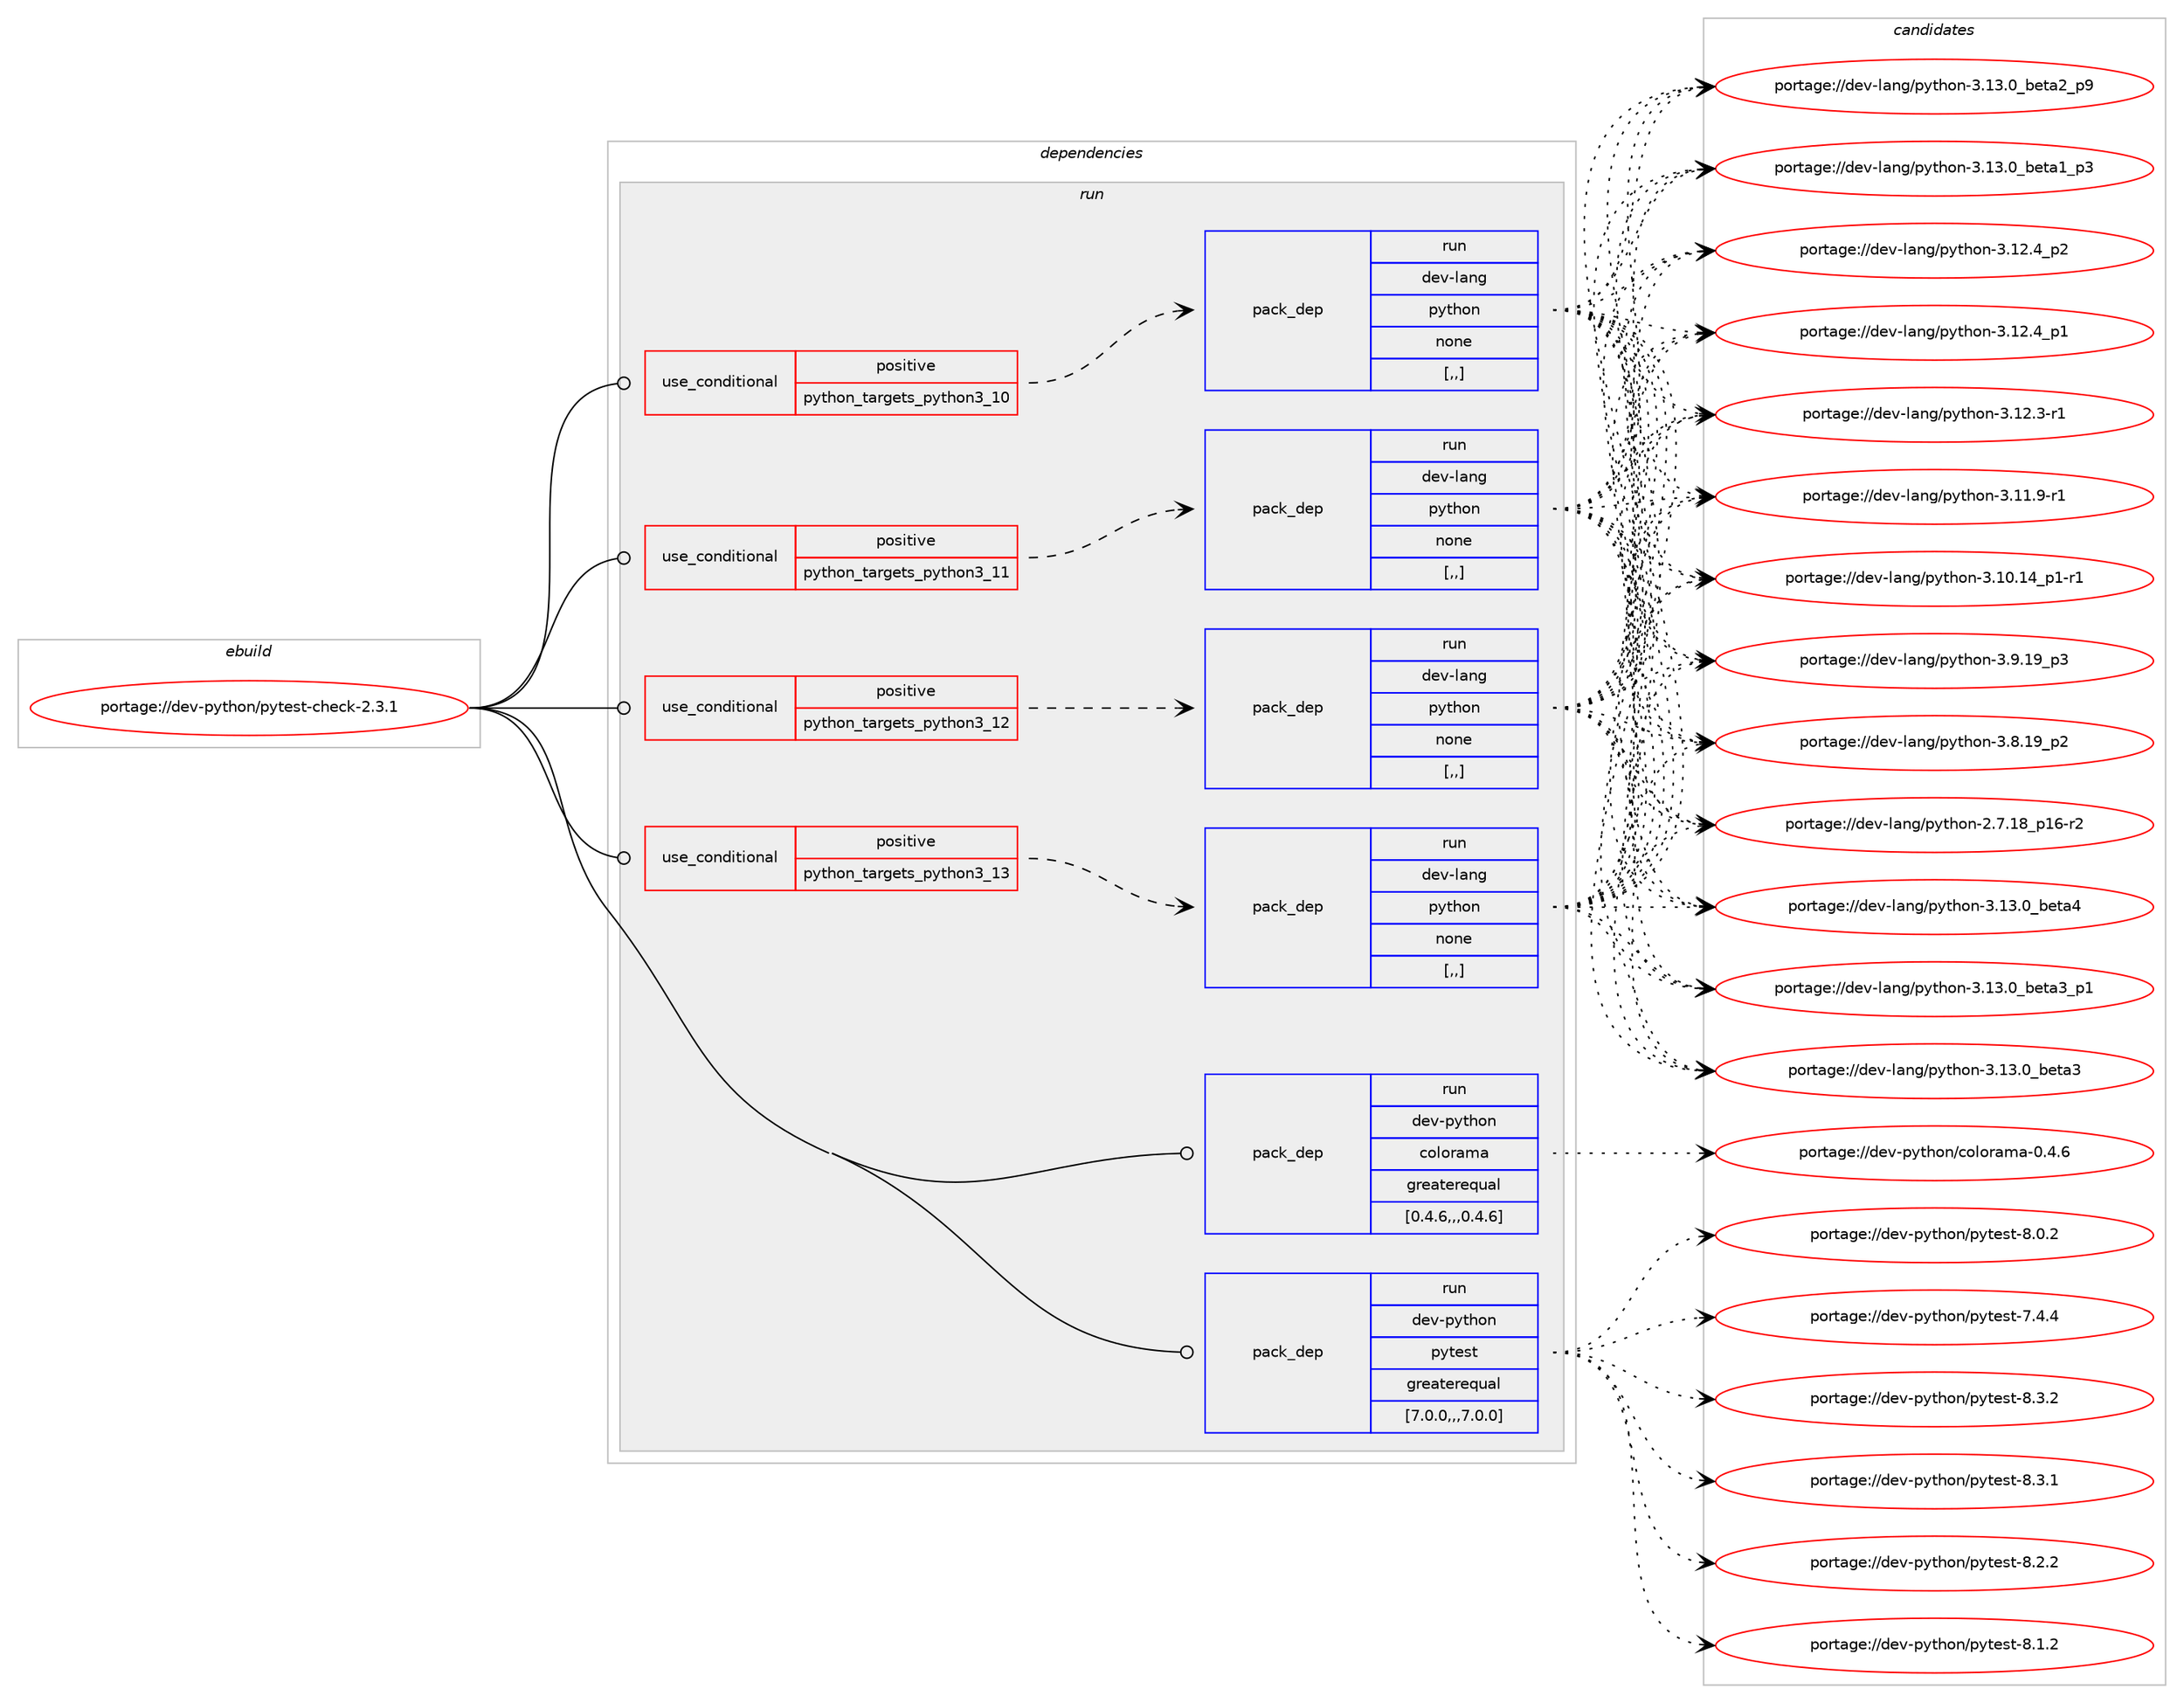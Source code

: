 digraph prolog {

# *************
# Graph options
# *************

newrank=true;
concentrate=true;
compound=true;
graph [rankdir=LR,fontname=Helvetica,fontsize=10,ranksep=1.5];#, ranksep=2.5, nodesep=0.2];
edge  [arrowhead=vee];
node  [fontname=Helvetica,fontsize=10];

# **********
# The ebuild
# **********

subgraph cluster_leftcol {
color=gray;
label=<<i>ebuild</i>>;
id [label="portage://dev-python/pytest-check-2.3.1", color=red, width=4, href="../dev-python/pytest-check-2.3.1.svg"];
}

# ****************
# The dependencies
# ****************

subgraph cluster_midcol {
color=gray;
label=<<i>dependencies</i>>;
subgraph cluster_compile {
fillcolor="#eeeeee";
style=filled;
label=<<i>compile</i>>;
}
subgraph cluster_compileandrun {
fillcolor="#eeeeee";
style=filled;
label=<<i>compile and run</i>>;
}
subgraph cluster_run {
fillcolor="#eeeeee";
style=filled;
label=<<i>run</i>>;
subgraph cond37879 {
dependency159081 [label=<<TABLE BORDER="0" CELLBORDER="1" CELLSPACING="0" CELLPADDING="4"><TR><TD ROWSPAN="3" CELLPADDING="10">use_conditional</TD></TR><TR><TD>positive</TD></TR><TR><TD>python_targets_python3_10</TD></TR></TABLE>>, shape=none, color=red];
subgraph pack119933 {
dependency159082 [label=<<TABLE BORDER="0" CELLBORDER="1" CELLSPACING="0" CELLPADDING="4" WIDTH="220"><TR><TD ROWSPAN="6" CELLPADDING="30">pack_dep</TD></TR><TR><TD WIDTH="110">run</TD></TR><TR><TD>dev-lang</TD></TR><TR><TD>python</TD></TR><TR><TD>none</TD></TR><TR><TD>[,,]</TD></TR></TABLE>>, shape=none, color=blue];
}
dependency159081:e -> dependency159082:w [weight=20,style="dashed",arrowhead="vee"];
}
id:e -> dependency159081:w [weight=20,style="solid",arrowhead="odot"];
subgraph cond37880 {
dependency159083 [label=<<TABLE BORDER="0" CELLBORDER="1" CELLSPACING="0" CELLPADDING="4"><TR><TD ROWSPAN="3" CELLPADDING="10">use_conditional</TD></TR><TR><TD>positive</TD></TR><TR><TD>python_targets_python3_11</TD></TR></TABLE>>, shape=none, color=red];
subgraph pack119934 {
dependency159084 [label=<<TABLE BORDER="0" CELLBORDER="1" CELLSPACING="0" CELLPADDING="4" WIDTH="220"><TR><TD ROWSPAN="6" CELLPADDING="30">pack_dep</TD></TR><TR><TD WIDTH="110">run</TD></TR><TR><TD>dev-lang</TD></TR><TR><TD>python</TD></TR><TR><TD>none</TD></TR><TR><TD>[,,]</TD></TR></TABLE>>, shape=none, color=blue];
}
dependency159083:e -> dependency159084:w [weight=20,style="dashed",arrowhead="vee"];
}
id:e -> dependency159083:w [weight=20,style="solid",arrowhead="odot"];
subgraph cond37881 {
dependency159085 [label=<<TABLE BORDER="0" CELLBORDER="1" CELLSPACING="0" CELLPADDING="4"><TR><TD ROWSPAN="3" CELLPADDING="10">use_conditional</TD></TR><TR><TD>positive</TD></TR><TR><TD>python_targets_python3_12</TD></TR></TABLE>>, shape=none, color=red];
subgraph pack119935 {
dependency159086 [label=<<TABLE BORDER="0" CELLBORDER="1" CELLSPACING="0" CELLPADDING="4" WIDTH="220"><TR><TD ROWSPAN="6" CELLPADDING="30">pack_dep</TD></TR><TR><TD WIDTH="110">run</TD></TR><TR><TD>dev-lang</TD></TR><TR><TD>python</TD></TR><TR><TD>none</TD></TR><TR><TD>[,,]</TD></TR></TABLE>>, shape=none, color=blue];
}
dependency159085:e -> dependency159086:w [weight=20,style="dashed",arrowhead="vee"];
}
id:e -> dependency159085:w [weight=20,style="solid",arrowhead="odot"];
subgraph cond37882 {
dependency159087 [label=<<TABLE BORDER="0" CELLBORDER="1" CELLSPACING="0" CELLPADDING="4"><TR><TD ROWSPAN="3" CELLPADDING="10">use_conditional</TD></TR><TR><TD>positive</TD></TR><TR><TD>python_targets_python3_13</TD></TR></TABLE>>, shape=none, color=red];
subgraph pack119936 {
dependency159088 [label=<<TABLE BORDER="0" CELLBORDER="1" CELLSPACING="0" CELLPADDING="4" WIDTH="220"><TR><TD ROWSPAN="6" CELLPADDING="30">pack_dep</TD></TR><TR><TD WIDTH="110">run</TD></TR><TR><TD>dev-lang</TD></TR><TR><TD>python</TD></TR><TR><TD>none</TD></TR><TR><TD>[,,]</TD></TR></TABLE>>, shape=none, color=blue];
}
dependency159087:e -> dependency159088:w [weight=20,style="dashed",arrowhead="vee"];
}
id:e -> dependency159087:w [weight=20,style="solid",arrowhead="odot"];
subgraph pack119937 {
dependency159089 [label=<<TABLE BORDER="0" CELLBORDER="1" CELLSPACING="0" CELLPADDING="4" WIDTH="220"><TR><TD ROWSPAN="6" CELLPADDING="30">pack_dep</TD></TR><TR><TD WIDTH="110">run</TD></TR><TR><TD>dev-python</TD></TR><TR><TD>colorama</TD></TR><TR><TD>greaterequal</TD></TR><TR><TD>[0.4.6,,,0.4.6]</TD></TR></TABLE>>, shape=none, color=blue];
}
id:e -> dependency159089:w [weight=20,style="solid",arrowhead="odot"];
subgraph pack119938 {
dependency159090 [label=<<TABLE BORDER="0" CELLBORDER="1" CELLSPACING="0" CELLPADDING="4" WIDTH="220"><TR><TD ROWSPAN="6" CELLPADDING="30">pack_dep</TD></TR><TR><TD WIDTH="110">run</TD></TR><TR><TD>dev-python</TD></TR><TR><TD>pytest</TD></TR><TR><TD>greaterequal</TD></TR><TR><TD>[7.0.0,,,7.0.0]</TD></TR></TABLE>>, shape=none, color=blue];
}
id:e -> dependency159090:w [weight=20,style="solid",arrowhead="odot"];
}
}

# **************
# The candidates
# **************

subgraph cluster_choices {
rank=same;
color=gray;
label=<<i>candidates</i>>;

subgraph choice119933 {
color=black;
nodesep=1;
choice1001011184510897110103471121211161041111104551464951464895981011169752 [label="portage://dev-lang/python-3.13.0_beta4", color=red, width=4,href="../dev-lang/python-3.13.0_beta4.svg"];
choice10010111845108971101034711212111610411111045514649514648959810111697519511249 [label="portage://dev-lang/python-3.13.0_beta3_p1", color=red, width=4,href="../dev-lang/python-3.13.0_beta3_p1.svg"];
choice1001011184510897110103471121211161041111104551464951464895981011169751 [label="portage://dev-lang/python-3.13.0_beta3", color=red, width=4,href="../dev-lang/python-3.13.0_beta3.svg"];
choice10010111845108971101034711212111610411111045514649514648959810111697509511257 [label="portage://dev-lang/python-3.13.0_beta2_p9", color=red, width=4,href="../dev-lang/python-3.13.0_beta2_p9.svg"];
choice10010111845108971101034711212111610411111045514649514648959810111697499511251 [label="portage://dev-lang/python-3.13.0_beta1_p3", color=red, width=4,href="../dev-lang/python-3.13.0_beta1_p3.svg"];
choice100101118451089711010347112121116104111110455146495046529511250 [label="portage://dev-lang/python-3.12.4_p2", color=red, width=4,href="../dev-lang/python-3.12.4_p2.svg"];
choice100101118451089711010347112121116104111110455146495046529511249 [label="portage://dev-lang/python-3.12.4_p1", color=red, width=4,href="../dev-lang/python-3.12.4_p1.svg"];
choice100101118451089711010347112121116104111110455146495046514511449 [label="portage://dev-lang/python-3.12.3-r1", color=red, width=4,href="../dev-lang/python-3.12.3-r1.svg"];
choice100101118451089711010347112121116104111110455146494946574511449 [label="portage://dev-lang/python-3.11.9-r1", color=red, width=4,href="../dev-lang/python-3.11.9-r1.svg"];
choice100101118451089711010347112121116104111110455146494846495295112494511449 [label="portage://dev-lang/python-3.10.14_p1-r1", color=red, width=4,href="../dev-lang/python-3.10.14_p1-r1.svg"];
choice100101118451089711010347112121116104111110455146574649579511251 [label="portage://dev-lang/python-3.9.19_p3", color=red, width=4,href="../dev-lang/python-3.9.19_p3.svg"];
choice100101118451089711010347112121116104111110455146564649579511250 [label="portage://dev-lang/python-3.8.19_p2", color=red, width=4,href="../dev-lang/python-3.8.19_p2.svg"];
choice100101118451089711010347112121116104111110455046554649569511249544511450 [label="portage://dev-lang/python-2.7.18_p16-r2", color=red, width=4,href="../dev-lang/python-2.7.18_p16-r2.svg"];
dependency159082:e -> choice1001011184510897110103471121211161041111104551464951464895981011169752:w [style=dotted,weight="100"];
dependency159082:e -> choice10010111845108971101034711212111610411111045514649514648959810111697519511249:w [style=dotted,weight="100"];
dependency159082:e -> choice1001011184510897110103471121211161041111104551464951464895981011169751:w [style=dotted,weight="100"];
dependency159082:e -> choice10010111845108971101034711212111610411111045514649514648959810111697509511257:w [style=dotted,weight="100"];
dependency159082:e -> choice10010111845108971101034711212111610411111045514649514648959810111697499511251:w [style=dotted,weight="100"];
dependency159082:e -> choice100101118451089711010347112121116104111110455146495046529511250:w [style=dotted,weight="100"];
dependency159082:e -> choice100101118451089711010347112121116104111110455146495046529511249:w [style=dotted,weight="100"];
dependency159082:e -> choice100101118451089711010347112121116104111110455146495046514511449:w [style=dotted,weight="100"];
dependency159082:e -> choice100101118451089711010347112121116104111110455146494946574511449:w [style=dotted,weight="100"];
dependency159082:e -> choice100101118451089711010347112121116104111110455146494846495295112494511449:w [style=dotted,weight="100"];
dependency159082:e -> choice100101118451089711010347112121116104111110455146574649579511251:w [style=dotted,weight="100"];
dependency159082:e -> choice100101118451089711010347112121116104111110455146564649579511250:w [style=dotted,weight="100"];
dependency159082:e -> choice100101118451089711010347112121116104111110455046554649569511249544511450:w [style=dotted,weight="100"];
}
subgraph choice119934 {
color=black;
nodesep=1;
choice1001011184510897110103471121211161041111104551464951464895981011169752 [label="portage://dev-lang/python-3.13.0_beta4", color=red, width=4,href="../dev-lang/python-3.13.0_beta4.svg"];
choice10010111845108971101034711212111610411111045514649514648959810111697519511249 [label="portage://dev-lang/python-3.13.0_beta3_p1", color=red, width=4,href="../dev-lang/python-3.13.0_beta3_p1.svg"];
choice1001011184510897110103471121211161041111104551464951464895981011169751 [label="portage://dev-lang/python-3.13.0_beta3", color=red, width=4,href="../dev-lang/python-3.13.0_beta3.svg"];
choice10010111845108971101034711212111610411111045514649514648959810111697509511257 [label="portage://dev-lang/python-3.13.0_beta2_p9", color=red, width=4,href="../dev-lang/python-3.13.0_beta2_p9.svg"];
choice10010111845108971101034711212111610411111045514649514648959810111697499511251 [label="portage://dev-lang/python-3.13.0_beta1_p3", color=red, width=4,href="../dev-lang/python-3.13.0_beta1_p3.svg"];
choice100101118451089711010347112121116104111110455146495046529511250 [label="portage://dev-lang/python-3.12.4_p2", color=red, width=4,href="../dev-lang/python-3.12.4_p2.svg"];
choice100101118451089711010347112121116104111110455146495046529511249 [label="portage://dev-lang/python-3.12.4_p1", color=red, width=4,href="../dev-lang/python-3.12.4_p1.svg"];
choice100101118451089711010347112121116104111110455146495046514511449 [label="portage://dev-lang/python-3.12.3-r1", color=red, width=4,href="../dev-lang/python-3.12.3-r1.svg"];
choice100101118451089711010347112121116104111110455146494946574511449 [label="portage://dev-lang/python-3.11.9-r1", color=red, width=4,href="../dev-lang/python-3.11.9-r1.svg"];
choice100101118451089711010347112121116104111110455146494846495295112494511449 [label="portage://dev-lang/python-3.10.14_p1-r1", color=red, width=4,href="../dev-lang/python-3.10.14_p1-r1.svg"];
choice100101118451089711010347112121116104111110455146574649579511251 [label="portage://dev-lang/python-3.9.19_p3", color=red, width=4,href="../dev-lang/python-3.9.19_p3.svg"];
choice100101118451089711010347112121116104111110455146564649579511250 [label="portage://dev-lang/python-3.8.19_p2", color=red, width=4,href="../dev-lang/python-3.8.19_p2.svg"];
choice100101118451089711010347112121116104111110455046554649569511249544511450 [label="portage://dev-lang/python-2.7.18_p16-r2", color=red, width=4,href="../dev-lang/python-2.7.18_p16-r2.svg"];
dependency159084:e -> choice1001011184510897110103471121211161041111104551464951464895981011169752:w [style=dotted,weight="100"];
dependency159084:e -> choice10010111845108971101034711212111610411111045514649514648959810111697519511249:w [style=dotted,weight="100"];
dependency159084:e -> choice1001011184510897110103471121211161041111104551464951464895981011169751:w [style=dotted,weight="100"];
dependency159084:e -> choice10010111845108971101034711212111610411111045514649514648959810111697509511257:w [style=dotted,weight="100"];
dependency159084:e -> choice10010111845108971101034711212111610411111045514649514648959810111697499511251:w [style=dotted,weight="100"];
dependency159084:e -> choice100101118451089711010347112121116104111110455146495046529511250:w [style=dotted,weight="100"];
dependency159084:e -> choice100101118451089711010347112121116104111110455146495046529511249:w [style=dotted,weight="100"];
dependency159084:e -> choice100101118451089711010347112121116104111110455146495046514511449:w [style=dotted,weight="100"];
dependency159084:e -> choice100101118451089711010347112121116104111110455146494946574511449:w [style=dotted,weight="100"];
dependency159084:e -> choice100101118451089711010347112121116104111110455146494846495295112494511449:w [style=dotted,weight="100"];
dependency159084:e -> choice100101118451089711010347112121116104111110455146574649579511251:w [style=dotted,weight="100"];
dependency159084:e -> choice100101118451089711010347112121116104111110455146564649579511250:w [style=dotted,weight="100"];
dependency159084:e -> choice100101118451089711010347112121116104111110455046554649569511249544511450:w [style=dotted,weight="100"];
}
subgraph choice119935 {
color=black;
nodesep=1;
choice1001011184510897110103471121211161041111104551464951464895981011169752 [label="portage://dev-lang/python-3.13.0_beta4", color=red, width=4,href="../dev-lang/python-3.13.0_beta4.svg"];
choice10010111845108971101034711212111610411111045514649514648959810111697519511249 [label="portage://dev-lang/python-3.13.0_beta3_p1", color=red, width=4,href="../dev-lang/python-3.13.0_beta3_p1.svg"];
choice1001011184510897110103471121211161041111104551464951464895981011169751 [label="portage://dev-lang/python-3.13.0_beta3", color=red, width=4,href="../dev-lang/python-3.13.0_beta3.svg"];
choice10010111845108971101034711212111610411111045514649514648959810111697509511257 [label="portage://dev-lang/python-3.13.0_beta2_p9", color=red, width=4,href="../dev-lang/python-3.13.0_beta2_p9.svg"];
choice10010111845108971101034711212111610411111045514649514648959810111697499511251 [label="portage://dev-lang/python-3.13.0_beta1_p3", color=red, width=4,href="../dev-lang/python-3.13.0_beta1_p3.svg"];
choice100101118451089711010347112121116104111110455146495046529511250 [label="portage://dev-lang/python-3.12.4_p2", color=red, width=4,href="../dev-lang/python-3.12.4_p2.svg"];
choice100101118451089711010347112121116104111110455146495046529511249 [label="portage://dev-lang/python-3.12.4_p1", color=red, width=4,href="../dev-lang/python-3.12.4_p1.svg"];
choice100101118451089711010347112121116104111110455146495046514511449 [label="portage://dev-lang/python-3.12.3-r1", color=red, width=4,href="../dev-lang/python-3.12.3-r1.svg"];
choice100101118451089711010347112121116104111110455146494946574511449 [label="portage://dev-lang/python-3.11.9-r1", color=red, width=4,href="../dev-lang/python-3.11.9-r1.svg"];
choice100101118451089711010347112121116104111110455146494846495295112494511449 [label="portage://dev-lang/python-3.10.14_p1-r1", color=red, width=4,href="../dev-lang/python-3.10.14_p1-r1.svg"];
choice100101118451089711010347112121116104111110455146574649579511251 [label="portage://dev-lang/python-3.9.19_p3", color=red, width=4,href="../dev-lang/python-3.9.19_p3.svg"];
choice100101118451089711010347112121116104111110455146564649579511250 [label="portage://dev-lang/python-3.8.19_p2", color=red, width=4,href="../dev-lang/python-3.8.19_p2.svg"];
choice100101118451089711010347112121116104111110455046554649569511249544511450 [label="portage://dev-lang/python-2.7.18_p16-r2", color=red, width=4,href="../dev-lang/python-2.7.18_p16-r2.svg"];
dependency159086:e -> choice1001011184510897110103471121211161041111104551464951464895981011169752:w [style=dotted,weight="100"];
dependency159086:e -> choice10010111845108971101034711212111610411111045514649514648959810111697519511249:w [style=dotted,weight="100"];
dependency159086:e -> choice1001011184510897110103471121211161041111104551464951464895981011169751:w [style=dotted,weight="100"];
dependency159086:e -> choice10010111845108971101034711212111610411111045514649514648959810111697509511257:w [style=dotted,weight="100"];
dependency159086:e -> choice10010111845108971101034711212111610411111045514649514648959810111697499511251:w [style=dotted,weight="100"];
dependency159086:e -> choice100101118451089711010347112121116104111110455146495046529511250:w [style=dotted,weight="100"];
dependency159086:e -> choice100101118451089711010347112121116104111110455146495046529511249:w [style=dotted,weight="100"];
dependency159086:e -> choice100101118451089711010347112121116104111110455146495046514511449:w [style=dotted,weight="100"];
dependency159086:e -> choice100101118451089711010347112121116104111110455146494946574511449:w [style=dotted,weight="100"];
dependency159086:e -> choice100101118451089711010347112121116104111110455146494846495295112494511449:w [style=dotted,weight="100"];
dependency159086:e -> choice100101118451089711010347112121116104111110455146574649579511251:w [style=dotted,weight="100"];
dependency159086:e -> choice100101118451089711010347112121116104111110455146564649579511250:w [style=dotted,weight="100"];
dependency159086:e -> choice100101118451089711010347112121116104111110455046554649569511249544511450:w [style=dotted,weight="100"];
}
subgraph choice119936 {
color=black;
nodesep=1;
choice1001011184510897110103471121211161041111104551464951464895981011169752 [label="portage://dev-lang/python-3.13.0_beta4", color=red, width=4,href="../dev-lang/python-3.13.0_beta4.svg"];
choice10010111845108971101034711212111610411111045514649514648959810111697519511249 [label="portage://dev-lang/python-3.13.0_beta3_p1", color=red, width=4,href="../dev-lang/python-3.13.0_beta3_p1.svg"];
choice1001011184510897110103471121211161041111104551464951464895981011169751 [label="portage://dev-lang/python-3.13.0_beta3", color=red, width=4,href="../dev-lang/python-3.13.0_beta3.svg"];
choice10010111845108971101034711212111610411111045514649514648959810111697509511257 [label="portage://dev-lang/python-3.13.0_beta2_p9", color=red, width=4,href="../dev-lang/python-3.13.0_beta2_p9.svg"];
choice10010111845108971101034711212111610411111045514649514648959810111697499511251 [label="portage://dev-lang/python-3.13.0_beta1_p3", color=red, width=4,href="../dev-lang/python-3.13.0_beta1_p3.svg"];
choice100101118451089711010347112121116104111110455146495046529511250 [label="portage://dev-lang/python-3.12.4_p2", color=red, width=4,href="../dev-lang/python-3.12.4_p2.svg"];
choice100101118451089711010347112121116104111110455146495046529511249 [label="portage://dev-lang/python-3.12.4_p1", color=red, width=4,href="../dev-lang/python-3.12.4_p1.svg"];
choice100101118451089711010347112121116104111110455146495046514511449 [label="portage://dev-lang/python-3.12.3-r1", color=red, width=4,href="../dev-lang/python-3.12.3-r1.svg"];
choice100101118451089711010347112121116104111110455146494946574511449 [label="portage://dev-lang/python-3.11.9-r1", color=red, width=4,href="../dev-lang/python-3.11.9-r1.svg"];
choice100101118451089711010347112121116104111110455146494846495295112494511449 [label="portage://dev-lang/python-3.10.14_p1-r1", color=red, width=4,href="../dev-lang/python-3.10.14_p1-r1.svg"];
choice100101118451089711010347112121116104111110455146574649579511251 [label="portage://dev-lang/python-3.9.19_p3", color=red, width=4,href="../dev-lang/python-3.9.19_p3.svg"];
choice100101118451089711010347112121116104111110455146564649579511250 [label="portage://dev-lang/python-3.8.19_p2", color=red, width=4,href="../dev-lang/python-3.8.19_p2.svg"];
choice100101118451089711010347112121116104111110455046554649569511249544511450 [label="portage://dev-lang/python-2.7.18_p16-r2", color=red, width=4,href="../dev-lang/python-2.7.18_p16-r2.svg"];
dependency159088:e -> choice1001011184510897110103471121211161041111104551464951464895981011169752:w [style=dotted,weight="100"];
dependency159088:e -> choice10010111845108971101034711212111610411111045514649514648959810111697519511249:w [style=dotted,weight="100"];
dependency159088:e -> choice1001011184510897110103471121211161041111104551464951464895981011169751:w [style=dotted,weight="100"];
dependency159088:e -> choice10010111845108971101034711212111610411111045514649514648959810111697509511257:w [style=dotted,weight="100"];
dependency159088:e -> choice10010111845108971101034711212111610411111045514649514648959810111697499511251:w [style=dotted,weight="100"];
dependency159088:e -> choice100101118451089711010347112121116104111110455146495046529511250:w [style=dotted,weight="100"];
dependency159088:e -> choice100101118451089711010347112121116104111110455146495046529511249:w [style=dotted,weight="100"];
dependency159088:e -> choice100101118451089711010347112121116104111110455146495046514511449:w [style=dotted,weight="100"];
dependency159088:e -> choice100101118451089711010347112121116104111110455146494946574511449:w [style=dotted,weight="100"];
dependency159088:e -> choice100101118451089711010347112121116104111110455146494846495295112494511449:w [style=dotted,weight="100"];
dependency159088:e -> choice100101118451089711010347112121116104111110455146574649579511251:w [style=dotted,weight="100"];
dependency159088:e -> choice100101118451089711010347112121116104111110455146564649579511250:w [style=dotted,weight="100"];
dependency159088:e -> choice100101118451089711010347112121116104111110455046554649569511249544511450:w [style=dotted,weight="100"];
}
subgraph choice119937 {
color=black;
nodesep=1;
choice1001011184511212111610411111047991111081111149710997454846524654 [label="portage://dev-python/colorama-0.4.6", color=red, width=4,href="../dev-python/colorama-0.4.6.svg"];
dependency159089:e -> choice1001011184511212111610411111047991111081111149710997454846524654:w [style=dotted,weight="100"];
}
subgraph choice119938 {
color=black;
nodesep=1;
choice1001011184511212111610411111047112121116101115116455646514650 [label="portage://dev-python/pytest-8.3.2", color=red, width=4,href="../dev-python/pytest-8.3.2.svg"];
choice1001011184511212111610411111047112121116101115116455646514649 [label="portage://dev-python/pytest-8.3.1", color=red, width=4,href="../dev-python/pytest-8.3.1.svg"];
choice1001011184511212111610411111047112121116101115116455646504650 [label="portage://dev-python/pytest-8.2.2", color=red, width=4,href="../dev-python/pytest-8.2.2.svg"];
choice1001011184511212111610411111047112121116101115116455646494650 [label="portage://dev-python/pytest-8.1.2", color=red, width=4,href="../dev-python/pytest-8.1.2.svg"];
choice1001011184511212111610411111047112121116101115116455646484650 [label="portage://dev-python/pytest-8.0.2", color=red, width=4,href="../dev-python/pytest-8.0.2.svg"];
choice1001011184511212111610411111047112121116101115116455546524652 [label="portage://dev-python/pytest-7.4.4", color=red, width=4,href="../dev-python/pytest-7.4.4.svg"];
dependency159090:e -> choice1001011184511212111610411111047112121116101115116455646514650:w [style=dotted,weight="100"];
dependency159090:e -> choice1001011184511212111610411111047112121116101115116455646514649:w [style=dotted,weight="100"];
dependency159090:e -> choice1001011184511212111610411111047112121116101115116455646504650:w [style=dotted,weight="100"];
dependency159090:e -> choice1001011184511212111610411111047112121116101115116455646494650:w [style=dotted,weight="100"];
dependency159090:e -> choice1001011184511212111610411111047112121116101115116455646484650:w [style=dotted,weight="100"];
dependency159090:e -> choice1001011184511212111610411111047112121116101115116455546524652:w [style=dotted,weight="100"];
}
}

}
